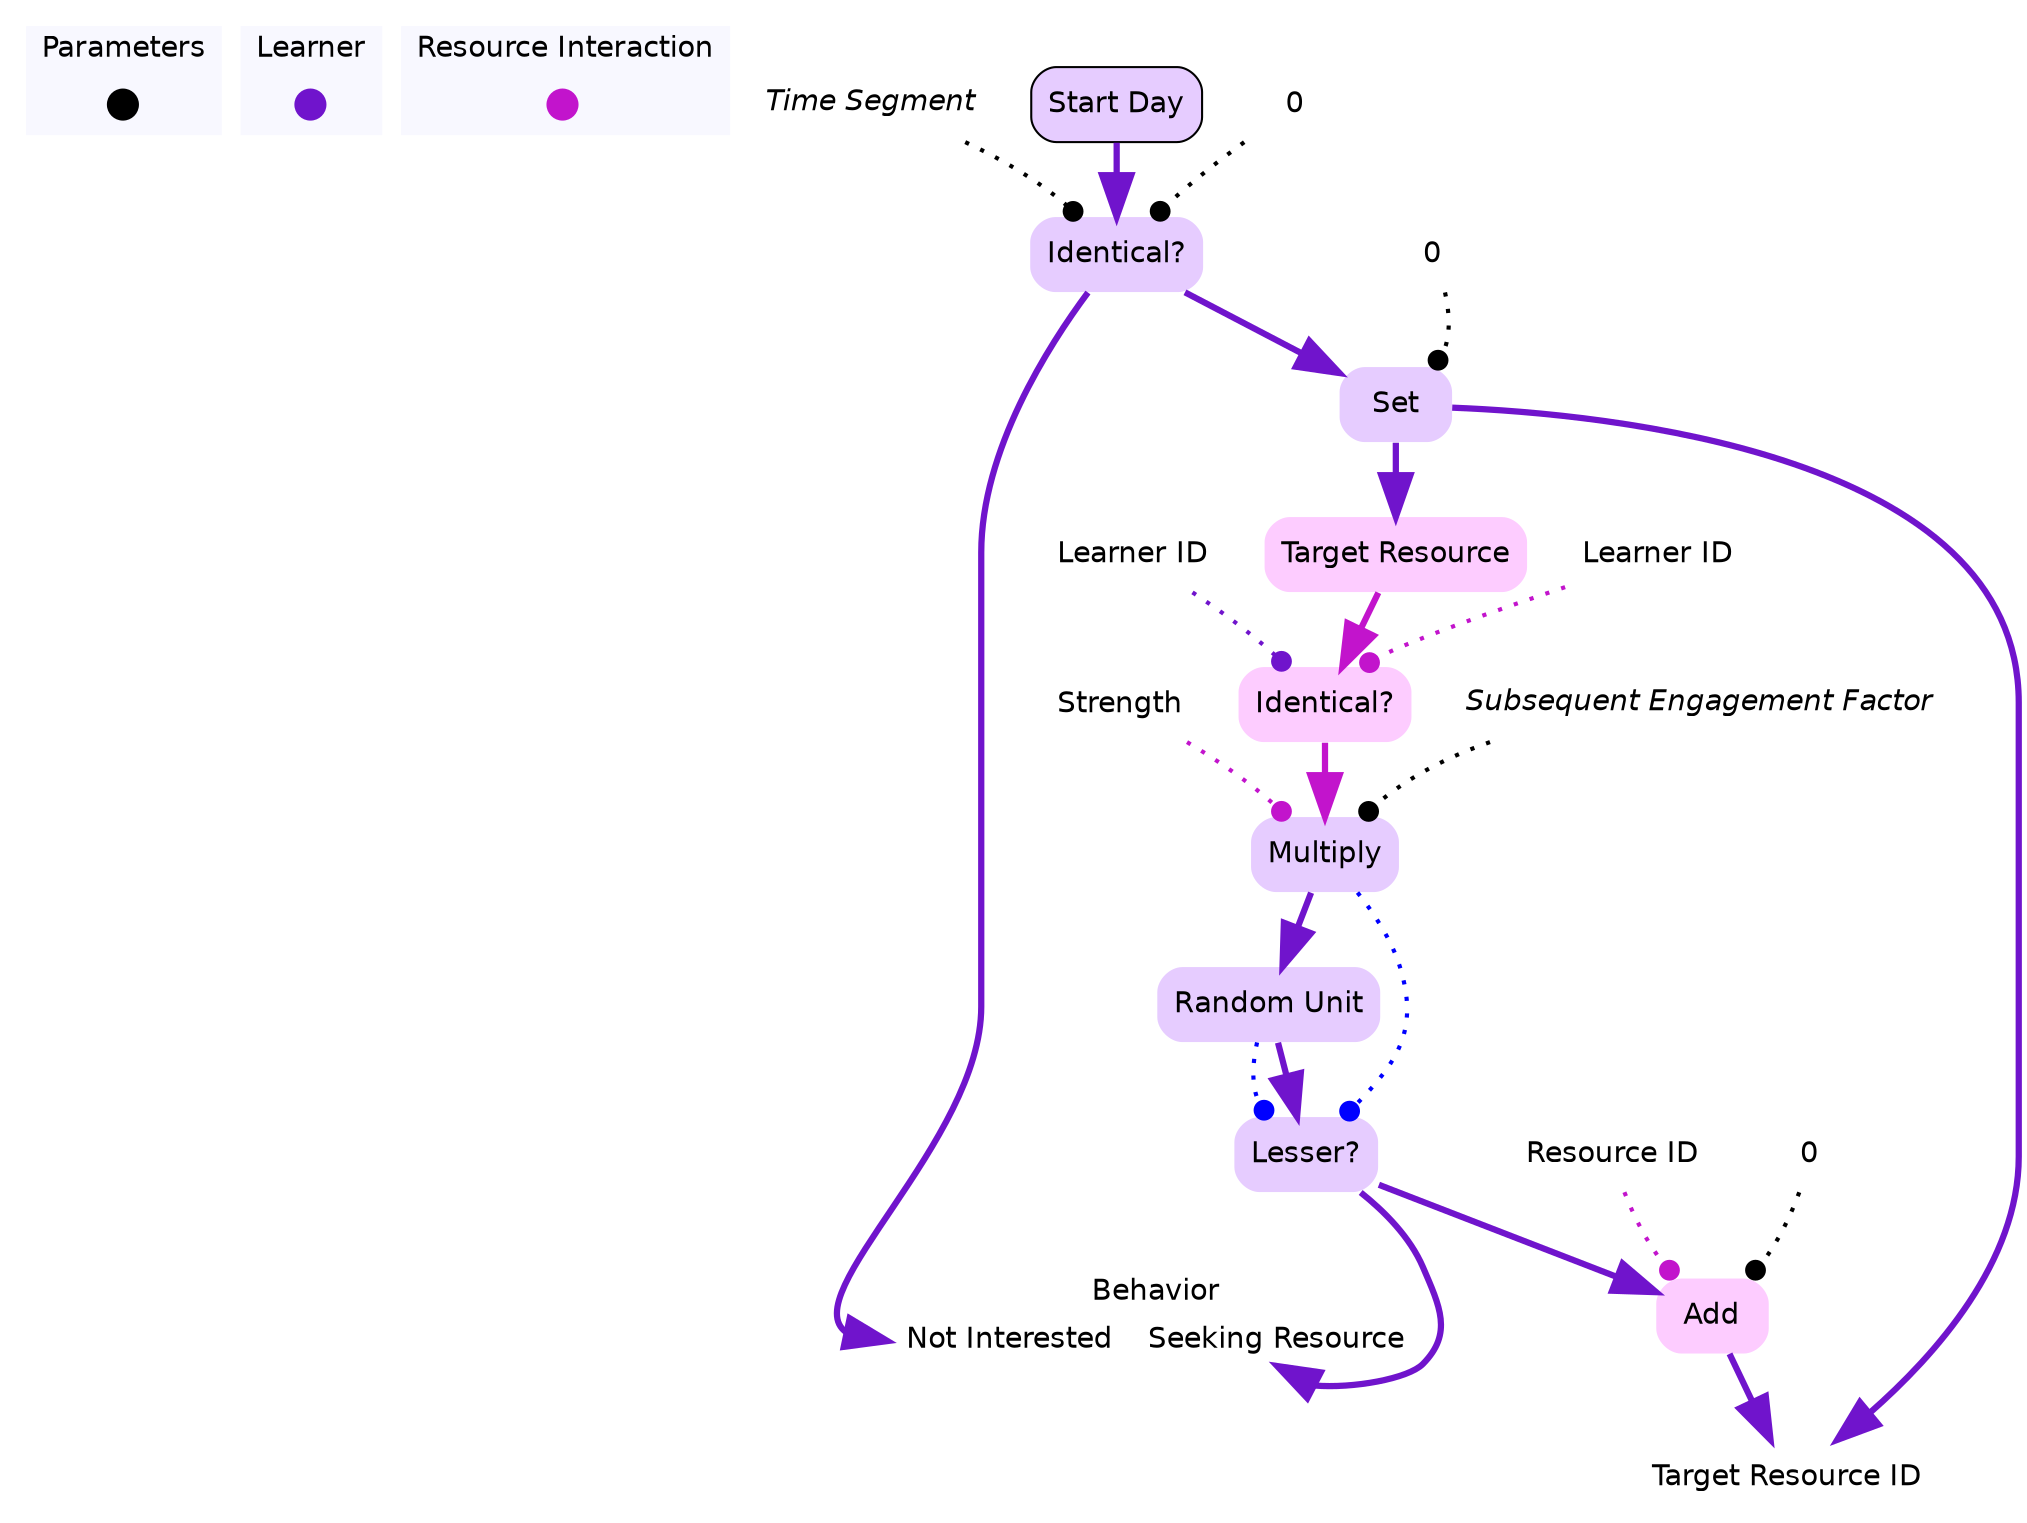 digraph startDay {

	subgraph clustercontextKey {
		fontname=Helvetica;
		label="Parameters";
		style="filled";
		fillcolor=ghostwhite;
		color=white;
		labeljust=l;
		contextOverview [style=filled,shape=point,fixedsize=true,width=.2,height=.2,fontcolor=white,color="black",label=""];
	}
	subgraph clusterlearnerKey {
		fontname=Helvetica;
		nodesep=0.1;
		style="filled";
		fillcolor=ghostwhite;
		label="Learner";
		color=white;
		labeljust=l;
		startDayOverview [fontname=Helvetica,style=filled,shape=point,fixedsize=true,width=.2,height=.2,fontcolor=white,color="0.75, 0.9 , 0.8",label="",URL="learner__Overview.svg"];

	}
	subgraph clusterresourceInteractionKey {
		fontname=Helvetica;
		nodesep=0.1;
		style="filled";
		fillcolor=ghostwhite;
		label="Resource Interaction";
		color=white;
		labeljust=l;
		targetResourceOverview [fontname=Helvetica,style=filled,shape=point,fixedsize=true,width=.2,height=.2,fontcolor=white,color="0.824, 0.9 , 0.8",label="",URL="resourceInteraction__Overview.svg"];

	}
		learnerbehaviorRecord [shape=record,fontname=Helvetica,style=filled,color=none,fillcolor=white,label="{<learnerbehavior> Behavior | {<learnerbehaviornotInterested> Not Interested|<learnerbehaviorseekingResource> Seeking Resource}}"];
		learnertargetResourceID [shape=none,fontsize=14,style="filled",fontname=Helvetica,color=none,fillcolor=white,label="Target Resource ID"];
		resourceInteractionresourceID [shape=none,fontsize=14,style="filled",fontname=Helvetica,color=none,fillcolor=white,label="Resource ID"];
		spatialResourcestimeSegment [shape=none,fontsize=14,style="filled",fontname=Helvetica,color=none,fillcolor=white,label=<<i>Time Segment</i>>];
		resourceInteractionlearnerID [shape=none,fontsize=14,style="filled",fontname=Helvetica,color=none,fillcolor=white,label="Learner ID"];
		learnerlearnerID [shape=none,fontsize=14,style="filled",fontname=Helvetica,color=none,fillcolor=white,label="Learner ID"];
		learnerbehaviorRecord [shape=record,fontname=Helvetica,style=filled,color=none,fillcolor=white,label="{<learnerbehavior> Behavior | {<learnerbehaviornotInterested> Not Interested|<learnerbehaviorseekingResource> Seeking Resource}}"];
		spatialResourcessubsequentEngagementFactor [shape=none,fontsize=14,style="filled",fontname=Helvetica,color=none,fillcolor=white,label=<<i>Subsequent Engagement Factor </i>>];
		resourceInteractionstrength [shape=none,fontsize=14,style="filled",fontname=Helvetica,color=none,fillcolor=white,label="Strength"];

//subgraph clusterstartDay {
	//style=filled;
	//color=white;
	//fillcolor="0.0, 0.0, 0.98";
		startDay [shape=box,style="rounded,filled",fontname=Helvetica,color=black,fillcolor="0.75, 0.2, 1.0",label="Start Day",URL="learner_startDay.svg"];
	startDay ->  timeSegmentIdenticalZeroQuery [color="0.75, 0.9 , 0.8",penwidth=3.0,arrowsize=2.0];
		resourceIDAddZeroCopy [shape=none,style="rounded,filled",fontname=Helvetica,color="0.824, 0.2, 1.0",label="Add"];
			resourceIDAddZeroCopy ->  learnertargetResourceID [color="0.75, 0.9 , 0.8",penwidth=3.0,arrowsize=2.0];
		targetResource [shape=none,style="rounded,filled",fontname=Helvetica,color=gray,fillcolor="0.824, 0.2, 1.0",label="Target Resource"];
	targetResource ->  learnerIDIdenticalLearnerIDQueryCopy [color="0.824, 0.9 , 0.8",penwidth=3.0,arrowsize=2.0];
		timeSegmentIdenticalZeroQuery [shape=none,style="rounded,filled",fontname=Helvetica,color="0.75, 0.2, 1.0",label="Identical?"];
		timeSegmentIdenticalZeroQuery ->  setTargetResourceIDToZero [color="0.75, 0.9 , 0.8",penwidth=3.0,arrowsize=2.0];
	setTargetResourceIDToZero ->  learnertargetResourceID [color="0.75, 0.9 , 0.8",penwidth=3.0,arrowsize=2.0];
			timeSegmentIdenticalZeroQuery ->  learnerbehaviorRecord:learnerbehaviornotInterested [color="0.75, 0.9 , 0.8",penwidth=3.0,arrowsize=2.0];
		learnerIDIdenticalLearnerIDQueryCopy [shape=none,style="rounded,filled",fontname=Helvetica,color="0.824, 0.2, 1.0",label="Identical?"];
	learnerIDIdenticalLearnerIDQueryCopy ->  strengthMultiplySubsequentEngagementFactor [color="0.824, 0.9 , 0.8",penwidth=3.0,arrowsize=2.0];
		randomUnitLesserStrengthMultiplySubsequentEngagementFactorQuery [shape=none,style="rounded,filled",fontname=Helvetica,color="0.75, 0.2, 1.0",label="Lesser?"];
	randomUnitLesserStrengthMultiplySubsequentEngagementFactorQuery ->  resourceIDAddZeroCopy [color="0.75, 0.9 , 0.8",penwidth=3.0,arrowsize=2.0];
			randomUnitLesserStrengthMultiplySubsequentEngagementFactorQuery ->  learnerbehaviorRecord:learnerbehaviorseekingResource [color="0.75, 0.9 , 0.8",penwidth=3.0,arrowsize=2.0];
		randomUnit [shape=none,style="rounded,filled",fontname=Helvetica,color="0.75, 0.2, 1.0",label="Random Unit"];
	randomUnit ->  randomUnitLesserStrengthMultiplySubsequentEngagementFactorQuery [color="0.75, 0.9 , 0.8",penwidth=3.0,arrowsize=2.0];

		setTargetResourceIDToZero [shape=none,style="rounded,filled",fontname=Helvetica,color="0.75, 0.2, 1.0",label="Set"];
	setTargetResourceIDToZero ->  targetResource [color="0.75, 0.9 , 0.8",penwidth=3.0,arrowsize=2.0];
		strengthMultiplySubsequentEngagementFactor [shape=none,style="rounded,filled",fontname=Helvetica,color="0.75, 0.2, 1.0",label="Multiply"];
	strengthMultiplySubsequentEngagementFactor ->  randomUnit [color="0.75, 0.9 , 0.8",penwidth=3.0,arrowsize=2.0];
//}
		resourceInteractionresourceID -> resourceIDAddZeroCopy:nw [style=dotted,arrowhead=dot,color="0.824, 0.9 , 0.8",penwidth=2.0];
	
		importxyxresourceIDAddZeroCopyfunctionszero0 [fontname=Helvetica,shape=none,label="0"];
		importxyxresourceIDAddZeroCopyfunctionszero0 -> resourceIDAddZeroCopy:ne [style=dotted,arrowhead=dot,color=black,penwidth=2.0];
		spatialResourcestimeSegment -> timeSegmentIdenticalZeroQuery:nw [style=dotted,arrowhead=dot,color=black,penwidth=2.0];
	
		importxyxtimeSegmentIdenticalZeroQueryfunctionszero0 [fontname=Helvetica,shape=none,label="0"];
		importxyxtimeSegmentIdenticalZeroQueryfunctionszero0 -> timeSegmentIdenticalZeroQuery:ne [style=dotted,arrowhead=dot,color=black,penwidth=2.0];
		learnerlearnerID -> learnerIDIdenticalLearnerIDQueryCopy:nw [style=dotted,arrowhead=dot,color="0.75, 0.9 , 0.8",penwidth=2.0];
		resourceInteractionlearnerID -> learnerIDIdenticalLearnerIDQueryCopy:ne [style=dotted,arrowhead=dot,color="0.824, 0.9 , 0.8",penwidth=2.0];
		randomUnit -> randomUnitLesserStrengthMultiplySubsequentEngagementFactorQuery:nw [style=dotted,arrowhead=dot,color=blue,penwidth=2.0];
		strengthMultiplySubsequentEngagementFactor -> randomUnitLesserStrengthMultiplySubsequentEngagementFactorQuery:ne [style=dotted,arrowhead=dot,color=blue,penwidth=2.0];

		importabcsetTargetResourceIDToZerofunctionszero [fontname=Helvetica,shape=none,label="0"];
		importabcsetTargetResourceIDToZerofunctionszero -> setTargetResourceIDToZero:"ne" [style=dotted,arrowhead=dot,color=black,penwidth=2.0];
		resourceInteractionstrength -> strengthMultiplySubsequentEngagementFactor:nw [style=dotted,arrowhead=dot,color="0.824, 0.9 , 0.8",penwidth=2.0];
		spatialResourcessubsequentEngagementFactor -> strengthMultiplySubsequentEngagementFactor:ne [style=dotted,arrowhead=dot,color=black,penwidth=2.0];
}
